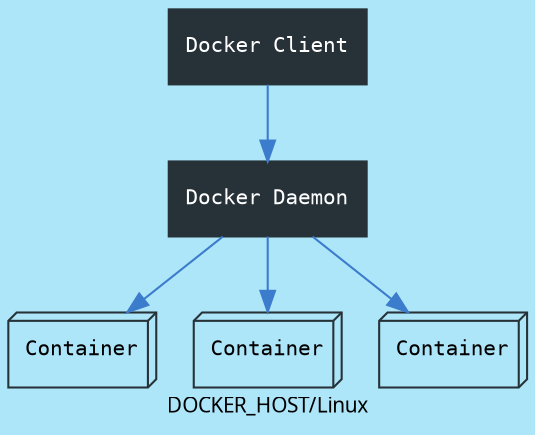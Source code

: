 digraph {
	fontname="Microsoft YaHei";
    fontsize=10;

    graph [dpi=180];

    node [shape="record", color="#263238", fontname="Consolas", fontsize=10];
    edge [color="#3C7CCC", fontname="Consolas", fontsize=10];

    label="DOCKER_HOST/Linux"
    bgcolor="#ADE5F9";
    
    docker_client [label="Docker Client", style="filled", color="#263238", fontcolor="#ffffff"];
    docker_daemon [label="Docker Daemon", style="filled", color="#263238", fontcolor="#ffffff"];

    container_1 [label="Container", shape="box3d"];
    container_2 [label="Container", shape="box3d"];
    container_3 [label="Container", shape="box3d"];

    docker_client -> docker_daemon;
    docker_daemon -> container_1;
    docker_daemon -> container_2;
    docker_daemon -> container_3;
}

